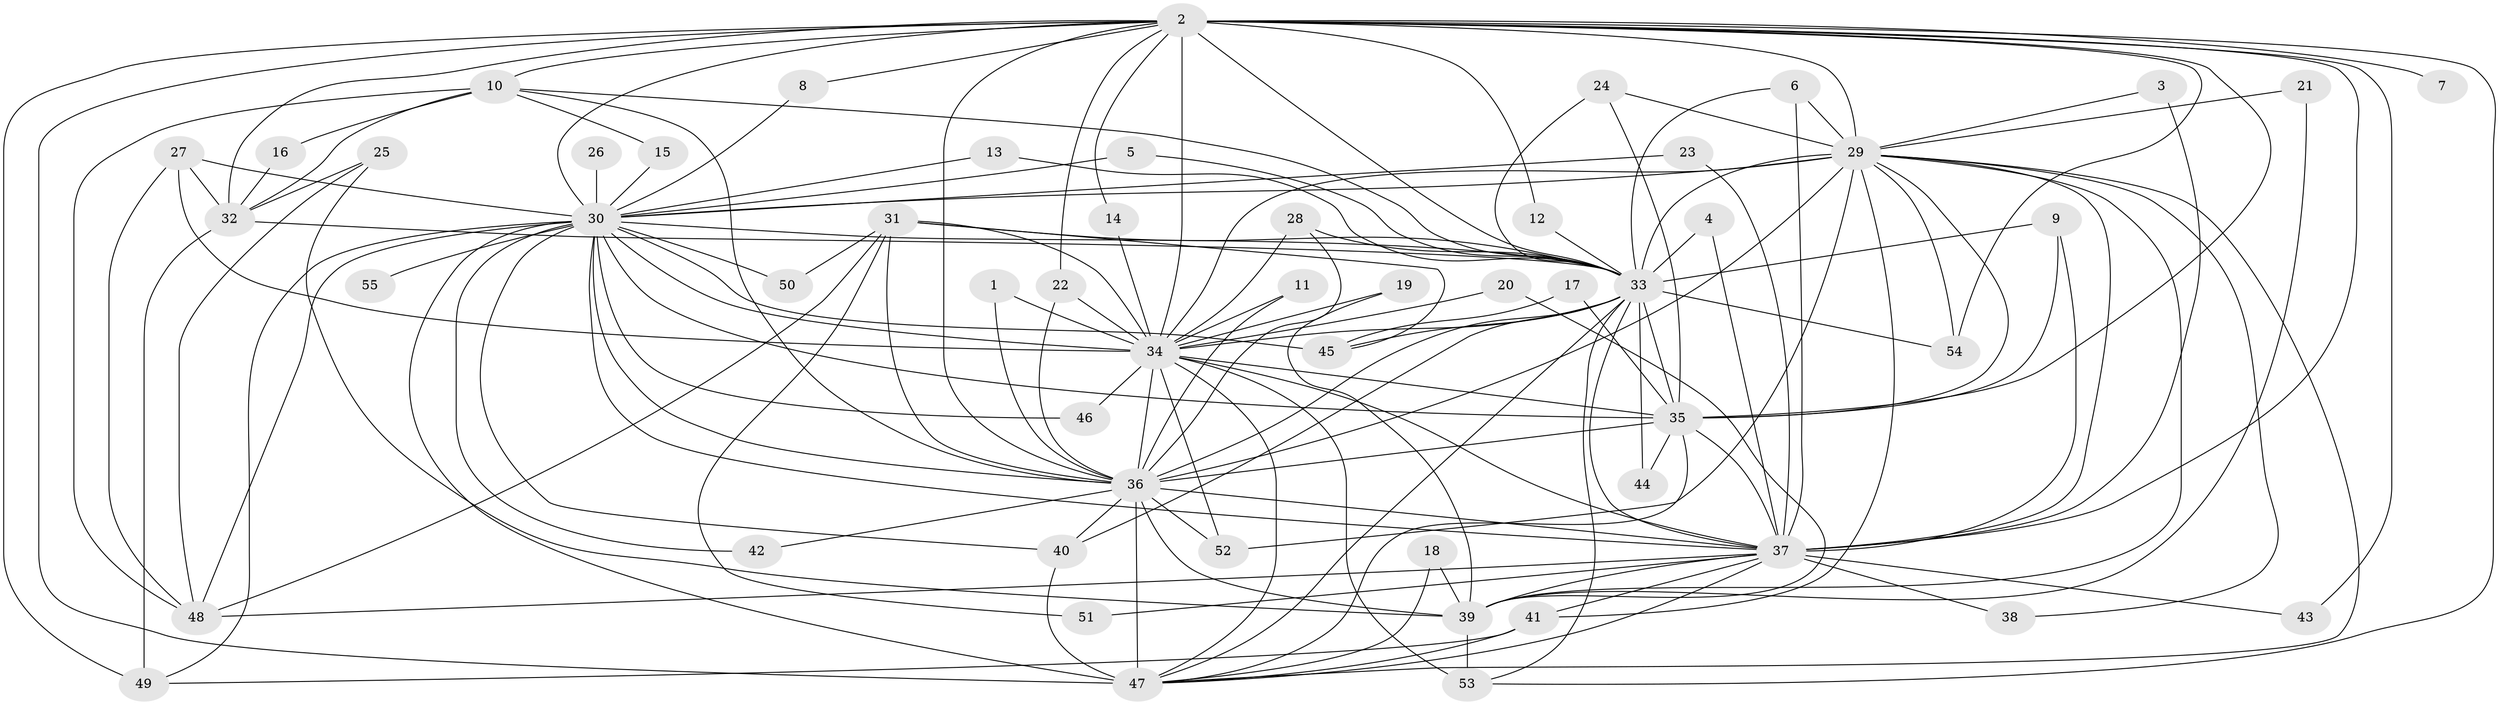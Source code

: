 // original degree distribution, {18: 0.009174311926605505, 16: 0.009174311926605505, 30: 0.009174311926605505, 22: 0.009174311926605505, 15: 0.009174311926605505, 32: 0.009174311926605505, 14: 0.009174311926605505, 19: 0.009174311926605505, 27: 0.009174311926605505, 23: 0.009174311926605505, 7: 0.01834862385321101, 4: 0.09174311926605505, 2: 0.5229357798165137, 3: 0.23853211009174313, 5: 0.027522935779816515, 9: 0.009174311926605505}
// Generated by graph-tools (version 1.1) at 2025/25/03/09/25 03:25:40]
// undirected, 55 vertices, 149 edges
graph export_dot {
graph [start="1"]
  node [color=gray90,style=filled];
  1;
  2;
  3;
  4;
  5;
  6;
  7;
  8;
  9;
  10;
  11;
  12;
  13;
  14;
  15;
  16;
  17;
  18;
  19;
  20;
  21;
  22;
  23;
  24;
  25;
  26;
  27;
  28;
  29;
  30;
  31;
  32;
  33;
  34;
  35;
  36;
  37;
  38;
  39;
  40;
  41;
  42;
  43;
  44;
  45;
  46;
  47;
  48;
  49;
  50;
  51;
  52;
  53;
  54;
  55;
  1 -- 34 [weight=1.0];
  1 -- 36 [weight=1.0];
  2 -- 7 [weight=1.0];
  2 -- 8 [weight=1.0];
  2 -- 10 [weight=1.0];
  2 -- 12 [weight=1.0];
  2 -- 14 [weight=1.0];
  2 -- 22 [weight=1.0];
  2 -- 29 [weight=2.0];
  2 -- 30 [weight=3.0];
  2 -- 32 [weight=1.0];
  2 -- 33 [weight=3.0];
  2 -- 34 [weight=3.0];
  2 -- 35 [weight=2.0];
  2 -- 36 [weight=3.0];
  2 -- 37 [weight=2.0];
  2 -- 43 [weight=2.0];
  2 -- 47 [weight=3.0];
  2 -- 49 [weight=2.0];
  2 -- 53 [weight=1.0];
  2 -- 54 [weight=1.0];
  3 -- 29 [weight=1.0];
  3 -- 37 [weight=2.0];
  4 -- 33 [weight=1.0];
  4 -- 37 [weight=1.0];
  5 -- 30 [weight=1.0];
  5 -- 33 [weight=1.0];
  6 -- 29 [weight=1.0];
  6 -- 33 [weight=1.0];
  6 -- 37 [weight=1.0];
  8 -- 30 [weight=1.0];
  9 -- 33 [weight=1.0];
  9 -- 35 [weight=1.0];
  9 -- 37 [weight=1.0];
  10 -- 15 [weight=1.0];
  10 -- 16 [weight=1.0];
  10 -- 32 [weight=1.0];
  10 -- 33 [weight=1.0];
  10 -- 36 [weight=1.0];
  10 -- 48 [weight=1.0];
  11 -- 34 [weight=1.0];
  11 -- 36 [weight=1.0];
  12 -- 33 [weight=1.0];
  13 -- 30 [weight=1.0];
  13 -- 33 [weight=1.0];
  14 -- 34 [weight=1.0];
  15 -- 30 [weight=1.0];
  16 -- 32 [weight=1.0];
  17 -- 35 [weight=1.0];
  17 -- 45 [weight=1.0];
  18 -- 39 [weight=1.0];
  18 -- 47 [weight=1.0];
  19 -- 34 [weight=1.0];
  19 -- 39 [weight=1.0];
  20 -- 34 [weight=1.0];
  20 -- 39 [weight=1.0];
  21 -- 29 [weight=1.0];
  21 -- 39 [weight=1.0];
  22 -- 34 [weight=1.0];
  22 -- 36 [weight=1.0];
  23 -- 30 [weight=2.0];
  23 -- 37 [weight=1.0];
  24 -- 29 [weight=1.0];
  24 -- 33 [weight=1.0];
  24 -- 35 [weight=1.0];
  25 -- 32 [weight=1.0];
  25 -- 39 [weight=1.0];
  25 -- 48 [weight=1.0];
  26 -- 30 [weight=1.0];
  27 -- 30 [weight=1.0];
  27 -- 32 [weight=1.0];
  27 -- 34 [weight=1.0];
  27 -- 48 [weight=1.0];
  28 -- 33 [weight=2.0];
  28 -- 34 [weight=1.0];
  28 -- 36 [weight=3.0];
  29 -- 30 [weight=2.0];
  29 -- 33 [weight=2.0];
  29 -- 34 [weight=2.0];
  29 -- 35 [weight=2.0];
  29 -- 36 [weight=1.0];
  29 -- 37 [weight=1.0];
  29 -- 38 [weight=1.0];
  29 -- 39 [weight=1.0];
  29 -- 41 [weight=1.0];
  29 -- 47 [weight=1.0];
  29 -- 52 [weight=1.0];
  29 -- 54 [weight=1.0];
  30 -- 33 [weight=2.0];
  30 -- 34 [weight=1.0];
  30 -- 35 [weight=1.0];
  30 -- 36 [weight=2.0];
  30 -- 37 [weight=2.0];
  30 -- 40 [weight=1.0];
  30 -- 42 [weight=1.0];
  30 -- 45 [weight=2.0];
  30 -- 46 [weight=1.0];
  30 -- 47 [weight=2.0];
  30 -- 48 [weight=1.0];
  30 -- 49 [weight=1.0];
  30 -- 50 [weight=1.0];
  30 -- 55 [weight=1.0];
  31 -- 33 [weight=1.0];
  31 -- 34 [weight=1.0];
  31 -- 36 [weight=1.0];
  31 -- 45 [weight=1.0];
  31 -- 48 [weight=1.0];
  31 -- 50 [weight=1.0];
  31 -- 51 [weight=1.0];
  32 -- 33 [weight=2.0];
  32 -- 49 [weight=1.0];
  33 -- 34 [weight=1.0];
  33 -- 35 [weight=1.0];
  33 -- 36 [weight=1.0];
  33 -- 37 [weight=1.0];
  33 -- 40 [weight=1.0];
  33 -- 44 [weight=1.0];
  33 -- 45 [weight=1.0];
  33 -- 47 [weight=1.0];
  33 -- 53 [weight=1.0];
  33 -- 54 [weight=1.0];
  34 -- 35 [weight=1.0];
  34 -- 36 [weight=3.0];
  34 -- 37 [weight=1.0];
  34 -- 46 [weight=1.0];
  34 -- 47 [weight=1.0];
  34 -- 52 [weight=1.0];
  34 -- 53 [weight=1.0];
  35 -- 36 [weight=2.0];
  35 -- 37 [weight=1.0];
  35 -- 44 [weight=1.0];
  35 -- 47 [weight=1.0];
  36 -- 37 [weight=1.0];
  36 -- 39 [weight=1.0];
  36 -- 40 [weight=1.0];
  36 -- 42 [weight=1.0];
  36 -- 47 [weight=2.0];
  36 -- 52 [weight=1.0];
  37 -- 38 [weight=1.0];
  37 -- 39 [weight=1.0];
  37 -- 41 [weight=1.0];
  37 -- 43 [weight=1.0];
  37 -- 47 [weight=1.0];
  37 -- 48 [weight=1.0];
  37 -- 51 [weight=1.0];
  39 -- 53 [weight=2.0];
  40 -- 47 [weight=1.0];
  41 -- 47 [weight=1.0];
  41 -- 49 [weight=1.0];
}
